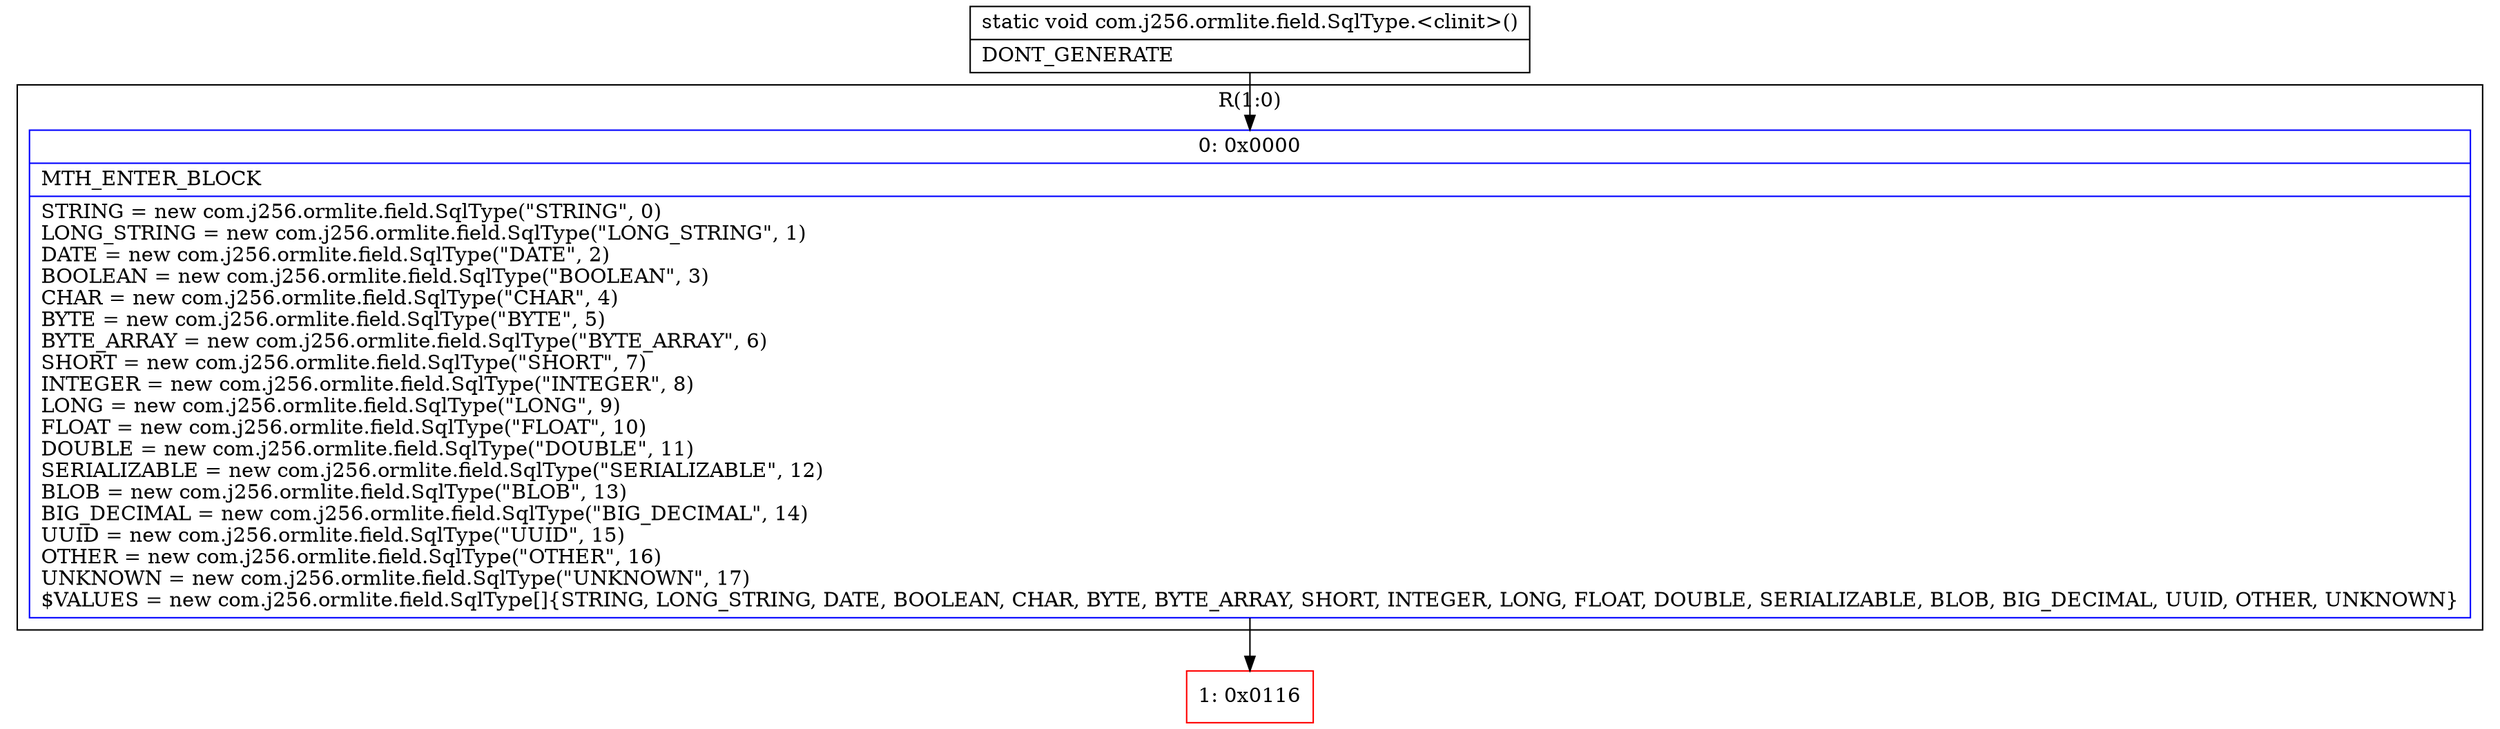 digraph "CFG forcom.j256.ormlite.field.SqlType.\<clinit\>()V" {
subgraph cluster_Region_1553545649 {
label = "R(1:0)";
node [shape=record,color=blue];
Node_0 [shape=record,label="{0\:\ 0x0000|MTH_ENTER_BLOCK\l|STRING = new com.j256.ormlite.field.SqlType(\"STRING\", 0)\lLONG_STRING = new com.j256.ormlite.field.SqlType(\"LONG_STRING\", 1)\lDATE = new com.j256.ormlite.field.SqlType(\"DATE\", 2)\lBOOLEAN = new com.j256.ormlite.field.SqlType(\"BOOLEAN\", 3)\lCHAR = new com.j256.ormlite.field.SqlType(\"CHAR\", 4)\lBYTE = new com.j256.ormlite.field.SqlType(\"BYTE\", 5)\lBYTE_ARRAY = new com.j256.ormlite.field.SqlType(\"BYTE_ARRAY\", 6)\lSHORT = new com.j256.ormlite.field.SqlType(\"SHORT\", 7)\lINTEGER = new com.j256.ormlite.field.SqlType(\"INTEGER\", 8)\lLONG = new com.j256.ormlite.field.SqlType(\"LONG\", 9)\lFLOAT = new com.j256.ormlite.field.SqlType(\"FLOAT\", 10)\lDOUBLE = new com.j256.ormlite.field.SqlType(\"DOUBLE\", 11)\lSERIALIZABLE = new com.j256.ormlite.field.SqlType(\"SERIALIZABLE\", 12)\lBLOB = new com.j256.ormlite.field.SqlType(\"BLOB\", 13)\lBIG_DECIMAL = new com.j256.ormlite.field.SqlType(\"BIG_DECIMAL\", 14)\lUUID = new com.j256.ormlite.field.SqlType(\"UUID\", 15)\lOTHER = new com.j256.ormlite.field.SqlType(\"OTHER\", 16)\lUNKNOWN = new com.j256.ormlite.field.SqlType(\"UNKNOWN\", 17)\l$VALUES = new com.j256.ormlite.field.SqlType[]\{STRING, LONG_STRING, DATE, BOOLEAN, CHAR, BYTE, BYTE_ARRAY, SHORT, INTEGER, LONG, FLOAT, DOUBLE, SERIALIZABLE, BLOB, BIG_DECIMAL, UUID, OTHER, UNKNOWN\}\l}"];
}
Node_1 [shape=record,color=red,label="{1\:\ 0x0116}"];
MethodNode[shape=record,label="{static void com.j256.ormlite.field.SqlType.\<clinit\>()  | DONT_GENERATE\l}"];
MethodNode -> Node_0;
Node_0 -> Node_1;
}


